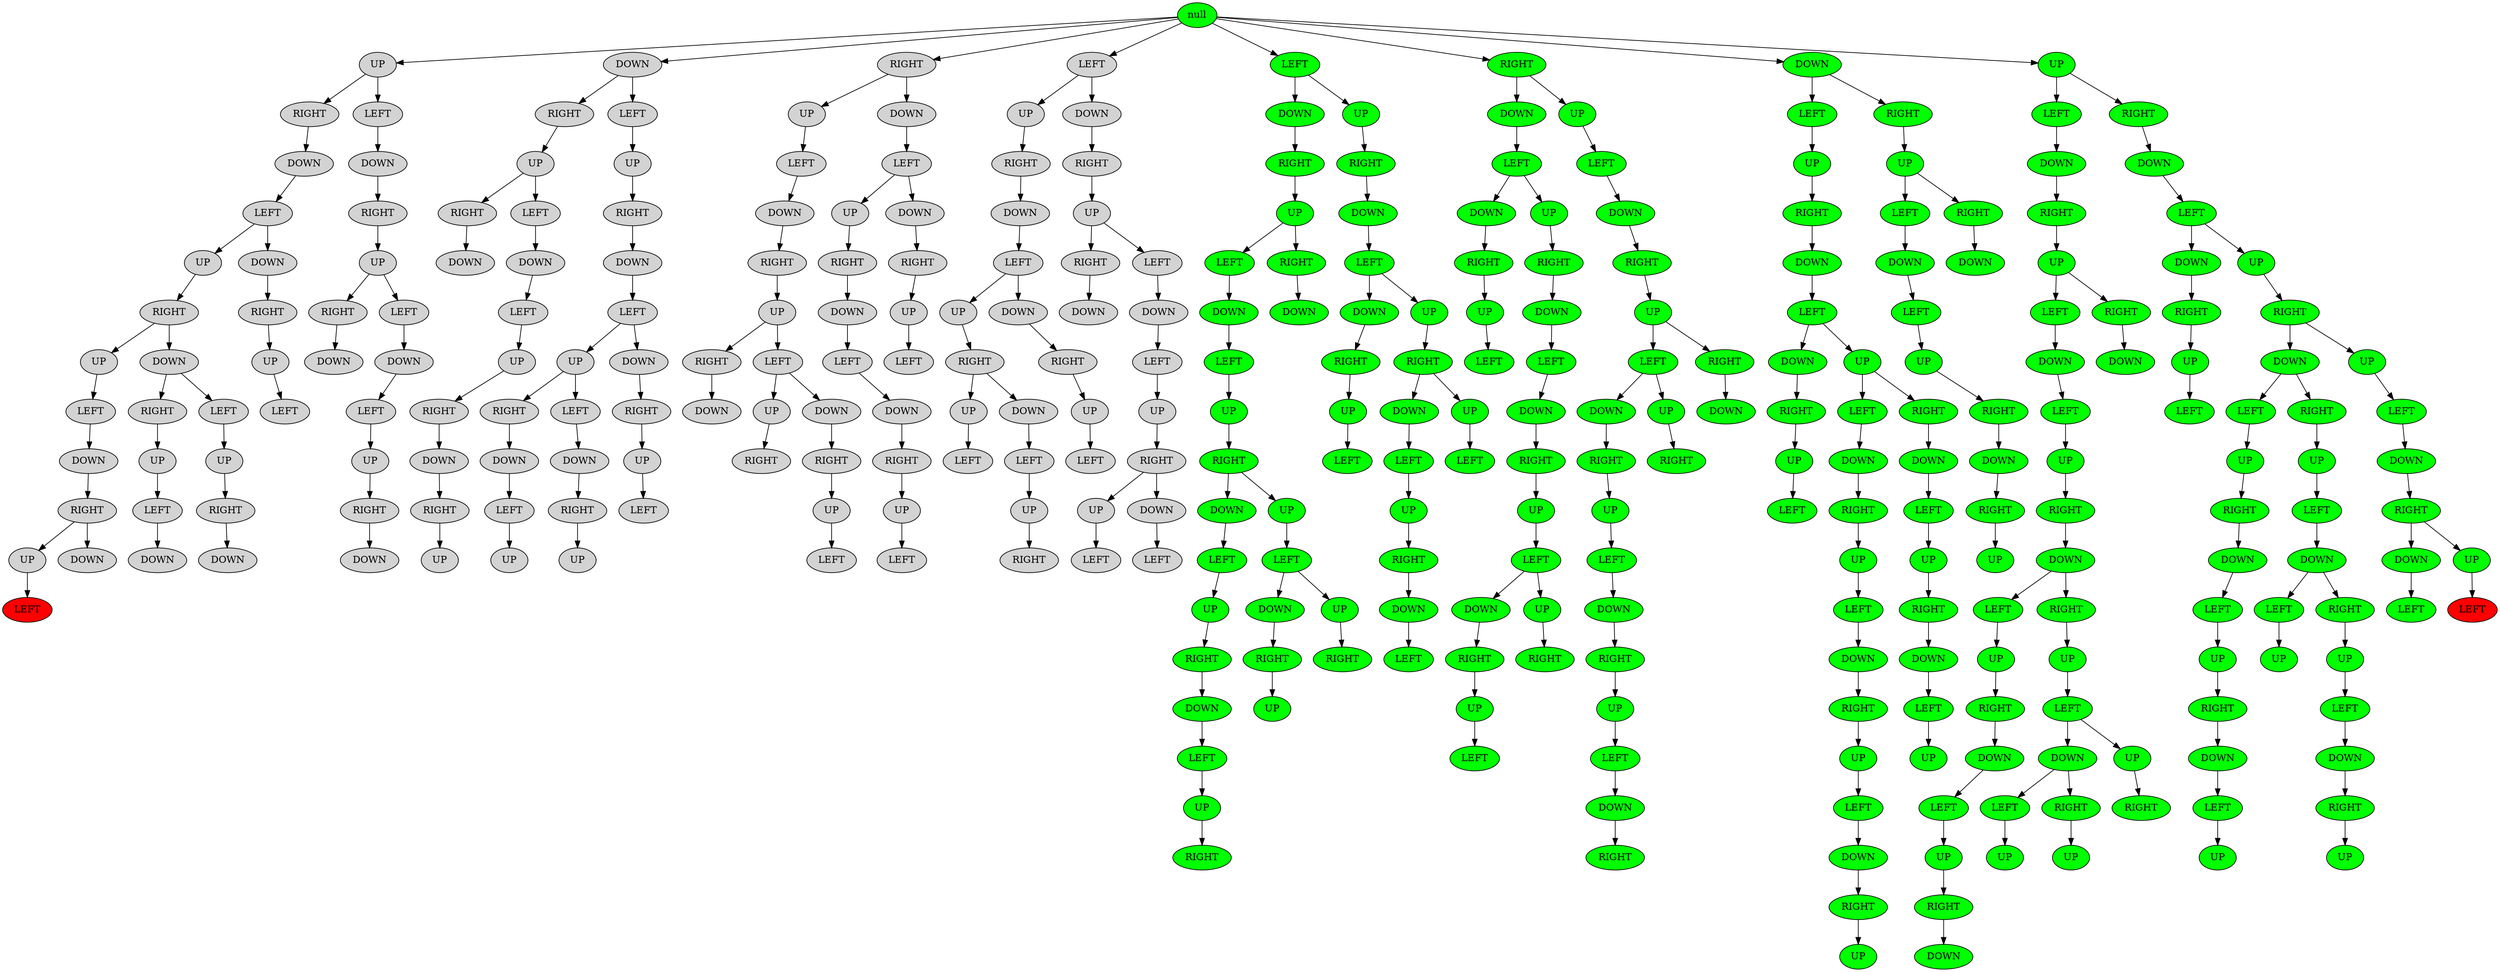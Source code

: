 digraph G {
node [style=filled];
"1232367853" [label="null"];
"1673605040" [label="UP"];
"1232367853" -> "1673605040";
"186276003" [label="DOWN"];
"1232367853" -> "186276003";
"1681433494" [label="RIGHT"];
"1232367853" -> "1681433494";
"237061348" [label="LEFT"];
"1232367853" -> "237061348";
"1685538367" [label="RIGHT"];
"1673605040" -> "1685538367";
"1030870354" [label="LEFT"];
"1673605040" -> "1030870354";
"485815673" [label="RIGHT"];
"186276003" -> "485815673";
"410424423" [label="LEFT"];
"186276003" -> "410424423";
"1190035432" [label="UP"];
"1681433494" -> "1190035432";
"1963387170" [label="DOWN"];
"1681433494" -> "1963387170";
"1323468230" [label="UP"];
"237061348" -> "1323468230";
"1645995473" [label="DOWN"];
"237061348" -> "1645995473";
"1463801669" [label="DOWN"];
"1685538367" -> "1463801669";
"355629945" [label="DOWN"];
"1030870354" -> "355629945";
"1327763628" [label="UP"];
"485815673" -> "1327763628";
"1915503092" [label="UP"];
"410424423" -> "1915503092";
"1535128843" [label="LEFT"];
"1190035432" -> "1535128843";
"1567581361" [label="LEFT"];
"1963387170" -> "1567581361";
"849460928" [label="RIGHT"];
"1323468230" -> "849460928";
"580024961" [label="RIGHT"];
"1645995473" -> "580024961";
"2027961269" [label="LEFT"];
"1463801669" -> "2027961269";
"1586270964" [label="RIGHT"];
"355629945" -> "1586270964";
"1642360923" [label="RIGHT"];
"1327763628" -> "1642360923";
"1343441044" [label="LEFT"];
"1327763628" -> "1343441044";
"693632176" [label="RIGHT"];
"1915503092" -> "693632176";
"326549596" [label="DOWN"];
"1535128843" -> "326549596";
"1364335809" [label="UP"];
"1567581361" -> "1364335809";
"458209687" [label="DOWN"];
"1567581361" -> "458209687";
"233530418" [label="DOWN"];
"849460928" -> "233530418";
"683287027" [label="UP"];
"580024961" -> "683287027";
"1766822961" [label="UP"];
"2027961269" -> "1766822961";
"254413710" [label="DOWN"];
"2027961269" -> "254413710";
"1496724653" [label="UP"];
"1586270964" -> "1496724653";
"553264065" [label="DOWN"];
"1642360923" -> "553264065";
"897697267" [label="DOWN"];
"1343441044" -> "897697267";
"1789447862" [label="DOWN"];
"693632176" -> "1789447862";
"38997010" [label="RIGHT"];
"326549596" -> "38997010";
"1942406066" [label="RIGHT"];
"1364335809" -> "1942406066";
"1213415012" [label="RIGHT"];
"458209687" -> "1213415012";
"1688376486" [label="LEFT"];
"233530418" -> "1688376486";
"2114664380" [label="RIGHT"];
"683287027" -> "2114664380";
"999661724" [label="LEFT"];
"683287027" -> "999661724";
"1793329556" [label="RIGHT"];
"1766822961" -> "1793329556";
"445884362" [label="RIGHT"];
"254413710" -> "445884362";
"1031980531" [label="RIGHT"];
"1496724653" -> "1031980531";
"721748895" [label="LEFT"];
"1496724653" -> "721748895";
"1642534850" [label="LEFT"];
"897697267" -> "1642534850";
"1724731843" [label="LEFT"];
"1789447862" -> "1724731843";
"1305193908" [label="UP"];
"38997010" -> "1305193908";
"1313953385" [label="DOWN"];
"1942406066" -> "1313953385";
"399573350" [label="UP"];
"1213415012" -> "399573350";
"463345942" [label="UP"];
"1688376486" -> "463345942";
"195600860" [label="DOWN"];
"1688376486" -> "195600860";
"1334729950" [label="DOWN"];
"2114664380" -> "1334729950";
"1347137144" [label="DOWN"];
"999661724" -> "1347137144";
"997608398" [label="UP"];
"1793329556" -> "997608398";
"1973336893" [label="DOWN"];
"1793329556" -> "1973336893";
"1212899836" [label="UP"];
"445884362" -> "1212899836";
"1174290147" [label="DOWN"];
"1031980531" -> "1174290147";
"1289696681" [label="DOWN"];
"721748895" -> "1289696681";
"1285044316" [label="UP"];
"1642534850" -> "1285044316";
"1607460018" [label="UP"];
"1724731843" -> "1607460018";
"1811075214" [label="DOWN"];
"1724731843" -> "1811075214";
"1588970020" [label="RIGHT"];
"1305193908" -> "1588970020";
"1407343478" [label="LEFT"];
"1305193908" -> "1407343478";
"1940447180" [label="LEFT"];
"1313953385" -> "1940447180";
"245565335" [label="LEFT"];
"399573350" -> "245565335";
"2121744517" [label="RIGHT"];
"463345942" -> "2121744517";
"1066376662" [label="RIGHT"];
"195600860" -> "1066376662";
"183264084" [label="LEFT"];
"1347137144" -> "183264084";
"476402209" [label="LEFT"];
"997608398" -> "476402209";
"1490180672" [label="RIGHT"];
"1973336893" -> "1490180672";
"460332449" [label="LEFT"];
"1973336893" -> "460332449";
"1919892312" [label="LEFT"];
"1212899836" -> "1919892312";
"1143839598" [label="LEFT"];
"1289696681" -> "1143839598";
"250075633" [label="RIGHT"];
"1285044316" -> "250075633";
"358699161" [label="RIGHT"];
"1607460018" -> "358699161";
"517938326" [label="LEFT"];
"1607460018" -> "517938326";
"914424520" [label="RIGHT"];
"1811075214" -> "914424520";
"110718392" [label="DOWN"];
"1588970020" -> "110718392";
"425918570" [label="UP"];
"1407343478" -> "425918570";
"2143192188" [label="DOWN"];
"1407343478" -> "2143192188";
"1100439041" [label="DOWN"];
"1940447180" -> "1100439041";
"204349222" [label="UP"];
"2121744517" -> "204349222";
"231685785" [label="DOWN"];
"2121744517" -> "231685785";
"114935352" [label="UP"];
"1066376662" -> "114935352";
"2110121908" [label="UP"];
"183264084" -> "2110121908";
"32374789" [label="DOWN"];
"476402209" -> "32374789";
"1973538135" [label="UP"];
"1490180672" -> "1973538135";
"1023487453" [label="UP"];
"460332449" -> "1023487453";
"1865127310" [label="UP"];
"1143839598" -> "1865127310";
"515132998" [label="DOWN"];
"250075633" -> "515132998";
"1694819250" [label="DOWN"];
"358699161" -> "1694819250";
"1365202186" [label="DOWN"];
"517938326" -> "1365202186";
"1651191114" [label="UP"];
"914424520" -> "1651191114";
"1586600255" [label="RIGHT"];
"425918570" -> "1586600255";
"474675244" [label="RIGHT"];
"2143192188" -> "474675244";
"932583850" [label="RIGHT"];
"1100439041" -> "932583850";
"212628335" [label="LEFT"];
"204349222" -> "212628335";
"1579572132" [label="LEFT"];
"231685785" -> "1579572132";
"359023572" [label="LEFT"];
"114935352" -> "359023572";
"305808283" [label="RIGHT"];
"2110121908" -> "305808283";
"2111991224" [label="RIGHT"];
"32374789" -> "2111991224";
"292938459" [label="LEFT"];
"1973538135" -> "292938459";
"917142466" [label="RIGHT"];
"1023487453" -> "917142466";
"1993134103" [label="RIGHT"];
"1865127310" -> "1993134103";
"405662939" [label="RIGHT"];
"515132998" -> "405662939";
"653305407" [label="LEFT"];
"1694819250" -> "653305407";
"1130478920" [label="RIGHT"];
"1365202186" -> "1130478920";
"1404928347" [label="LEFT"];
"1651191114" -> "1404928347";
"604107971" [label="UP"];
"474675244" -> "604107971";
"123961122" [label="UP"];
"932583850" -> "123961122";
"1227229563" [label="UP"];
"1579572132" -> "1227229563";
"1982791261" [label="UP"];
"305808283" -> "1982791261";
"1562557367" [label="DOWN"];
"305808283" -> "1562557367";
"1101288798" [label="UP"];
"2111991224" -> "1101288798";
"942731712" [label="DOWN"];
"2111991224" -> "942731712";
"971848845" [label="DOWN"];
"292938459" -> "971848845";
"1910163204" [label="DOWN"];
"917142466" -> "1910163204";
"305623748" [label="DOWN"];
"1993134103" -> "305623748";
"758529971" [label="UP"];
"405662939" -> "758529971";
"2104457164" [label="UP"];
"653305407" -> "2104457164";
"1521118594" [label="UP"];
"1130478920" -> "1521118594";
"1940030785" [label="LEFT"];
"604107971" -> "1940030785";
"1869997857" [label="LEFT"];
"123961122" -> "1869997857";
"1763847188" [label="RIGHT"];
"1227229563" -> "1763847188";
"1617791695" [label="LEFT"];
"1982791261" -> "1617791695";
"125993742" [label="LEFT"];
"1562557367" -> "125993742";
"1192108080" [label="LEFT", fillcolor="red"];
"1101288798" -> "1192108080";
"1232367853" [label="null", fillcolor="green"];
"1068824137" [label="LEFT", fillcolor="green"];
"1232367853" -> "1068824137";
"864237698" [label="DOWN", fillcolor="green"];
"1068824137" -> "864237698";
"537548559" [label="RIGHT", fillcolor="green"];
"864237698" -> "537548559";
"380894366" [label="UP", fillcolor="green"];
"537548559" -> "380894366";
"237852351" [label="LEFT", fillcolor="green"];
"380894366" -> "237852351";
"608188624" [label="DOWN", fillcolor="green"];
"237852351" -> "608188624";
"1451270520" [label="LEFT", fillcolor="green"];
"608188624" -> "1451270520";
"1608446010" [label="UP", fillcolor="green"];
"1451270520" -> "1608446010";
"992136656" [label="RIGHT", fillcolor="green"];
"1608446010" -> "992136656";
"511833308" [label="DOWN", fillcolor="green"];
"992136656" -> "511833308";
"1297685781" [label="LEFT", fillcolor="green"];
"511833308" -> "1297685781";
"1705929636" [label="UP", fillcolor="green"];
"1297685781" -> "1705929636";
"1221555852" [label="RIGHT", fillcolor="green"];
"1705929636" -> "1221555852";
"1509514333" [label="DOWN", fillcolor="green"];
"1221555852" -> "1509514333";
"1556956098" [label="LEFT", fillcolor="green"];
"1509514333" -> "1556956098";
"1252585652" [label="UP", fillcolor="green"];
"1556956098" -> "1252585652";
"2036368507" [label="RIGHT", fillcolor="green"];
"1252585652" -> "2036368507";
"1785210046" [label="UP", fillcolor="green"];
"992136656" -> "1785210046";
"1552787810" [label="LEFT", fillcolor="green"];
"1785210046" -> "1552787810";
"1361960727" [label="DOWN", fillcolor="green"];
"1552787810" -> "1361960727";
"739498517" [label="RIGHT", fillcolor="green"];
"1361960727" -> "739498517";
"125130493" [label="UP", fillcolor="green"];
"739498517" -> "125130493";
"914504136" [label="UP", fillcolor="green"];
"1552787810" -> "914504136";
"166239592" [label="RIGHT", fillcolor="green"];
"914504136" -> "166239592";
"991505714" [label="RIGHT", fillcolor="green"];
"380894366" -> "991505714";
"385242642" [label="DOWN", fillcolor="green"];
"991505714" -> "385242642";
"824009085" [label="UP", fillcolor="green"];
"1068824137" -> "824009085";
"2085857771" [label="RIGHT", fillcolor="green"];
"824009085" -> "2085857771";
"248609774" [label="DOWN", fillcolor="green"];
"2085857771" -> "248609774";
"708049632" [label="LEFT", fillcolor="green"];
"248609774" -> "708049632";
"1887400018" [label="DOWN", fillcolor="green"];
"708049632" -> "1887400018";
"285377351" [label="RIGHT", fillcolor="green"];
"1887400018" -> "285377351";
"344560770" [label="UP", fillcolor="green"];
"285377351" -> "344560770";
"559450121" [label="LEFT", fillcolor="green"];
"344560770" -> "559450121";
"716083600" [label="UP", fillcolor="green"];
"708049632" -> "716083600";
"791885625" [label="RIGHT", fillcolor="green"];
"716083600" -> "791885625";
"2001112025" [label="DOWN", fillcolor="green"];
"791885625" -> "2001112025";
"314265080" [label="LEFT", fillcolor="green"];
"2001112025" -> "314265080";
"1288141870" [label="UP", fillcolor="green"];
"314265080" -> "1288141870";
"2054881392" [label="RIGHT", fillcolor="green"];
"1288141870" -> "2054881392";
"966808741" [label="DOWN", fillcolor="green"];
"2054881392" -> "966808741";
"1908153060" [label="LEFT", fillcolor="green"];
"966808741" -> "1908153060";
"116211441" [label="UP", fillcolor="green"];
"791885625" -> "116211441";
"607635164" [label="LEFT", fillcolor="green"];
"116211441" -> "607635164";
"529116035" [label="RIGHT", fillcolor="green"];
"1232367853" -> "529116035";
"242481580" [label="DOWN", fillcolor="green"];
"529116035" -> "242481580";
"1627800613" [label="LEFT", fillcolor="green"];
"242481580" -> "1627800613";
"2065530879" [label="DOWN", fillcolor="green"];
"1627800613" -> "2065530879";
"697960108" [label="RIGHT", fillcolor="green"];
"2065530879" -> "697960108";
"943010986" [label="UP", fillcolor="green"];
"697960108" -> "943010986";
"1807837413" [label="LEFT", fillcolor="green"];
"943010986" -> "1807837413";
"2066940133" [label="UP", fillcolor="green"];
"1627800613" -> "2066940133";
"48612937" [label="RIGHT", fillcolor="green"];
"2066940133" -> "48612937";
"325333723" [label="DOWN", fillcolor="green"];
"48612937" -> "325333723";
"1937962514" [label="LEFT", fillcolor="green"];
"325333723" -> "1937962514";
"274064559" [label="DOWN", fillcolor="green"];
"1937962514" -> "274064559";
"1018081122" [label="RIGHT", fillcolor="green"];
"274064559" -> "1018081122";
"242131142" [label="UP", fillcolor="green"];
"1018081122" -> "242131142";
"1782113663" [label="LEFT", fillcolor="green"];
"242131142" -> "1782113663";
"1433867275" [label="DOWN", fillcolor="green"];
"1782113663" -> "1433867275";
"476800120" [label="RIGHT", fillcolor="green"];
"1433867275" -> "476800120";
"1744347043" [label="UP", fillcolor="green"];
"476800120" -> "1744347043";
"1254526270" [label="LEFT", fillcolor="green"];
"1744347043" -> "1254526270";
"662441761" [label="UP", fillcolor="green"];
"1782113663" -> "662441761";
"1618212626" [label="RIGHT", fillcolor="green"];
"662441761" -> "1618212626";
"1129670968" [label="UP", fillcolor="green"];
"529116035" -> "1129670968";
"1023714065" [label="LEFT", fillcolor="green"];
"1129670968" -> "1023714065";
"2051450519" [label="DOWN", fillcolor="green"];
"1023714065" -> "2051450519";
"99747242" [label="RIGHT", fillcolor="green"];
"2051450519" -> "99747242";
"1837543557" [label="UP", fillcolor="green"];
"99747242" -> "1837543557";
"1971489295" [label="LEFT", fillcolor="green"];
"1837543557" -> "1971489295";
"985655350" [label="DOWN", fillcolor="green"];
"1971489295" -> "985655350";
"804611486" [label="RIGHT", fillcolor="green"];
"985655350" -> "804611486";
"2008017533" [label="UP", fillcolor="green"];
"804611486" -> "2008017533";
"370988149" [label="LEFT", fillcolor="green"];
"2008017533" -> "370988149";
"1395089624" [label="DOWN", fillcolor="green"];
"370988149" -> "1395089624";
"1476011703" [label="RIGHT", fillcolor="green"];
"1395089624" -> "1476011703";
"1603195447" [label="UP", fillcolor="green"];
"1476011703" -> "1603195447";
"792791759" [label="LEFT", fillcolor="green"];
"1603195447" -> "792791759";
"1191747167" [label="DOWN", fillcolor="green"];
"792791759" -> "1191747167";
"1094834071" [label="RIGHT", fillcolor="green"];
"1191747167" -> "1094834071";
"1761061602" [label="UP", fillcolor="green"];
"1971489295" -> "1761061602";
"1330106945" [label="RIGHT", fillcolor="green"];
"1761061602" -> "1330106945";
"1279149968" [label="RIGHT", fillcolor="green"];
"1837543557" -> "1279149968";
"59559151" [label="DOWN", fillcolor="green"];
"1279149968" -> "59559151";
"1450821318" [label="DOWN", fillcolor="green"];
"1232367853" -> "1450821318";
"668849042" [label="LEFT", fillcolor="green"];
"1450821318" -> "668849042";
"434176574" [label="UP", fillcolor="green"];
"668849042" -> "434176574";
"2096057945" [label="RIGHT", fillcolor="green"];
"434176574" -> "2096057945";
"1689843956" [label="DOWN", fillcolor="green"];
"2096057945" -> "1689843956";
"766572210" [label="LEFT", fillcolor="green"];
"1689843956" -> "766572210";
"1020391880" [label="DOWN", fillcolor="green"];
"766572210" -> "1020391880";
"977993101" [label="RIGHT", fillcolor="green"];
"1020391880" -> "977993101";
"429313384" [label="UP", fillcolor="green"];
"977993101" -> "429313384";
"859417998" [label="LEFT", fillcolor="green"];
"429313384" -> "859417998";
"5592464" [label="UP", fillcolor="green"];
"766572210" -> "5592464";
"1830712962" [label="LEFT", fillcolor="green"];
"5592464" -> "1830712962";
"1112280004" [label="DOWN", fillcolor="green"];
"1830712962" -> "1112280004";
"1013423070" [label="RIGHT", fillcolor="green"];
"1112280004" -> "1013423070";
"380936215" [label="UP", fillcolor="green"];
"1013423070" -> "380936215";
"142638629" [label="LEFT", fillcolor="green"];
"380936215" -> "142638629";
"707806938" [label="DOWN", fillcolor="green"];
"142638629" -> "707806938";
"705265961" [label="RIGHT", fillcolor="green"];
"707806938" -> "705265961";
"428746855" [label="UP", fillcolor="green"];
"705265961" -> "428746855";
"317983781" [label="LEFT", fillcolor="green"];
"428746855" -> "317983781";
"987405879" [label="DOWN", fillcolor="green"];
"317983781" -> "987405879";
"1555845260" [label="RIGHT", fillcolor="green"];
"987405879" -> "1555845260";
"874088044" [label="UP", fillcolor="green"];
"1555845260" -> "874088044";
"104739310" [label="RIGHT", fillcolor="green"];
"5592464" -> "104739310";
"1761291320" [label="DOWN", fillcolor="green"];
"104739310" -> "1761291320";
"1451043227" [label="LEFT", fillcolor="green"];
"1761291320" -> "1451043227";
"783286238" [label="UP", fillcolor="green"];
"1451043227" -> "783286238";
"1500056228" [label="RIGHT", fillcolor="green"];
"783286238" -> "1500056228";
"1749186397" [label="DOWN", fillcolor="green"];
"1500056228" -> "1749186397";
"1464642111" [label="LEFT", fillcolor="green"];
"1749186397" -> "1464642111";
"105704967" [label="UP", fillcolor="green"];
"1464642111" -> "105704967";
"392292416" [label="RIGHT", fillcolor="green"];
"1450821318" -> "392292416";
"1818402158" [label="UP", fillcolor="green"];
"392292416" -> "1818402158";
"1590550415" [label="LEFT", fillcolor="green"];
"1818402158" -> "1590550415";
"1058025095" [label="DOWN", fillcolor="green"];
"1590550415" -> "1058025095";
"665576141" [label="LEFT", fillcolor="green"];
"1058025095" -> "665576141";
"1599771323" [label="UP", fillcolor="green"];
"665576141" -> "1599771323";
"1876631416" [label="RIGHT", fillcolor="green"];
"1599771323" -> "1876631416";
"1359044626" [label="DOWN", fillcolor="green"];
"1876631416" -> "1359044626";
"692342133" [label="RIGHT", fillcolor="green"];
"1359044626" -> "692342133";
"578866604" [label="UP", fillcolor="green"];
"692342133" -> "578866604";
"353842779" [label="RIGHT", fillcolor="green"];
"1818402158" -> "353842779";
"1338823963" [label="DOWN", fillcolor="green"];
"353842779" -> "1338823963";
"1156060786" [label="UP", fillcolor="green"];
"1232367853" -> "1156060786";
"1612799726" [label="LEFT", fillcolor="green"];
"1156060786" -> "1612799726";
"1286084959" [label="DOWN", fillcolor="green"];
"1612799726" -> "1286084959";
"1709537756" [label="RIGHT", fillcolor="green"];
"1286084959" -> "1709537756";
"1639622804" [label="UP", fillcolor="green"];
"1709537756" -> "1639622804";
"184966243" [label="LEFT", fillcolor="green"];
"1639622804" -> "184966243";
"124313277" [label="DOWN", fillcolor="green"];
"184966243" -> "124313277";
"1225616405" [label="LEFT", fillcolor="green"];
"124313277" -> "1225616405";
"2101842856" [label="UP", fillcolor="green"];
"1225616405" -> "2101842856";
"1151020327" [label="RIGHT", fillcolor="green"];
"2101842856" -> "1151020327";
"88579647" [label="DOWN", fillcolor="green"];
"1151020327" -> "88579647";
"654845766" [label="LEFT", fillcolor="green"];
"88579647" -> "654845766";
"1712536284" [label="UP", fillcolor="green"];
"654845766" -> "1712536284";
"2080166188" [label="RIGHT", fillcolor="green"];
"1712536284" -> "2080166188";
"1123225098" [label="DOWN", fillcolor="green"];
"2080166188" -> "1123225098";
"606548741" [label="LEFT", fillcolor="green"];
"1123225098" -> "606548741";
"1528637575" [label="UP", fillcolor="green"];
"606548741" -> "1528637575";
"1190524793" [label="RIGHT", fillcolor="green"];
"1528637575" -> "1190524793";
"472654579" [label="DOWN", fillcolor="green"];
"1190524793" -> "472654579";
"26117480" [label="RIGHT", fillcolor="green"];
"88579647" -> "26117480";
"870698190" [label="UP", fillcolor="green"];
"26117480" -> "870698190";
"1514322932" [label="LEFT", fillcolor="green"];
"870698190" -> "1514322932";
"654582261" [label="DOWN", fillcolor="green"];
"1514322932" -> "654582261";
"1389647288" [label="LEFT", fillcolor="green"];
"654582261" -> "1389647288";
"1330278544" [label="UP", fillcolor="green"];
"1389647288" -> "1330278544";
"1634198" [label="RIGHT", fillcolor="green"];
"654582261" -> "1634198";
"110456297" [label="UP", fillcolor="green"];
"1634198" -> "110456297";
"1989972246" [label="UP", fillcolor="green"];
"1514322932" -> "1989972246";
"1791930789" [label="RIGHT", fillcolor="green"];
"1989972246" -> "1791930789";
"762152757" [label="RIGHT", fillcolor="green"];
"1639622804" -> "762152757";
"12209492" [label="DOWN", fillcolor="green"];
"762152757" -> "12209492";
"314337396" [label="RIGHT", fillcolor="green"];
"1156060786" -> "314337396";
"232824863" [label="DOWN", fillcolor="green"];
"314337396" -> "232824863";
"1282788025" [label="LEFT", fillcolor="green"];
"232824863" -> "1282788025";
"519569038" [label="DOWN", fillcolor="green"];
"1282788025" -> "519569038";
"1870252780" [label="RIGHT", fillcolor="green"];
"519569038" -> "1870252780";
"1729199940" [label="UP", fillcolor="green"];
"1870252780" -> "1729199940";
"97730845" [label="LEFT", fillcolor="green"];
"1729199940" -> "97730845";
"611437735" [label="UP", fillcolor="green"];
"1282788025" -> "611437735";
"100555887" [label="RIGHT", fillcolor="green"];
"611437735" -> "100555887";
"1769597131" [label="DOWN", fillcolor="green"];
"100555887" -> "1769597131";
"1983747920" [label="LEFT", fillcolor="green"];
"1769597131" -> "1983747920";
"1543727556" [label="UP", fillcolor="green"];
"1983747920" -> "1543727556";
"736709391" [label="RIGHT", fillcolor="green"];
"1543727556" -> "736709391";
"225493257" [label="DOWN", fillcolor="green"];
"736709391" -> "225493257";
"401424608" [label="LEFT", fillcolor="green"];
"225493257" -> "401424608";
"1348949648" [label="UP", fillcolor="green"];
"401424608" -> "1348949648";
"834133664" [label="RIGHT", fillcolor="green"];
"1348949648" -> "834133664";
"985934102" [label="DOWN", fillcolor="green"];
"834133664" -> "985934102";
"1205044462" [label="LEFT", fillcolor="green"];
"985934102" -> "1205044462";
"761960786" [label="UP", fillcolor="green"];
"1205044462" -> "761960786";
"581374081" [label="RIGHT", fillcolor="green"];
"1769597131" -> "581374081";
"959447386" [label="UP", fillcolor="green"];
"581374081" -> "959447386";
"1654589030" [label="LEFT", fillcolor="green"];
"959447386" -> "1654589030";
"466002798" [label="DOWN", fillcolor="green"];
"1654589030" -> "466002798";
"33524623" [label="LEFT", fillcolor="green"];
"466002798" -> "33524623";
"947679291" [label="UP", fillcolor="green"];
"33524623" -> "947679291";
"575335780" [label="RIGHT", fillcolor="green"];
"466002798" -> "575335780";
"205125520" [label="UP", fillcolor="green"];
"575335780" -> "205125520";
"1911006827" [label="LEFT", fillcolor="green"];
"205125520" -> "1911006827";
"717356484" [label="DOWN", fillcolor="green"];
"1911006827" -> "717356484";
"1595212853" [label="RIGHT", fillcolor="green"];
"717356484" -> "1595212853";
"475266352" [label="UP", fillcolor="green"];
"1595212853" -> "475266352";
"1355531311" [label="UP", fillcolor="green"];
"100555887" -> "1355531311";
"1967205423" [label="LEFT", fillcolor="green"];
"1355531311" -> "1967205423";
"42121758" [label="DOWN", fillcolor="green"];
"1967205423" -> "42121758";
"20671747" [label="RIGHT", fillcolor="green"];
"42121758" -> "20671747";
"257895351" [label="DOWN", fillcolor="green"];
"20671747" -> "257895351";
"1929600551" [label="LEFT", fillcolor="green"];
"257895351" -> "1929600551";
"1690716179" [label="UP", fillcolor="green"];
"20671747" -> "1690716179";
"1053782781" [label="LEFT", fillcolor="red"];
"1690716179" -> "1053782781";
}
